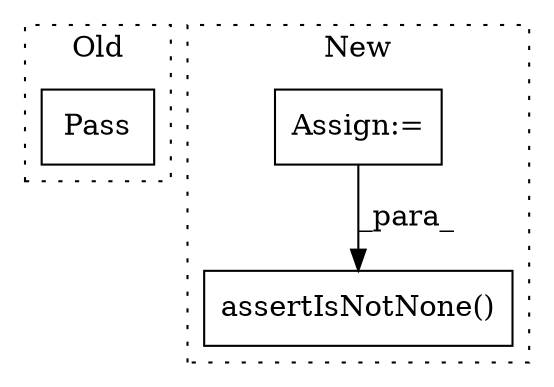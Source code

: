 digraph G {
subgraph cluster0 {
1 [label="Pass" a="62" s="822" l="4" shape="box"];
label = "Old";
style="dotted";
}
subgraph cluster1 {
2 [label="assertIsNotNone()" a="75" s="1493,1521" l="21,1" shape="box"];
3 [label="Assign:=" a="68" s="1445" l="3" shape="box"];
label = "New";
style="dotted";
}
3 -> 2 [label="_para_"];
}